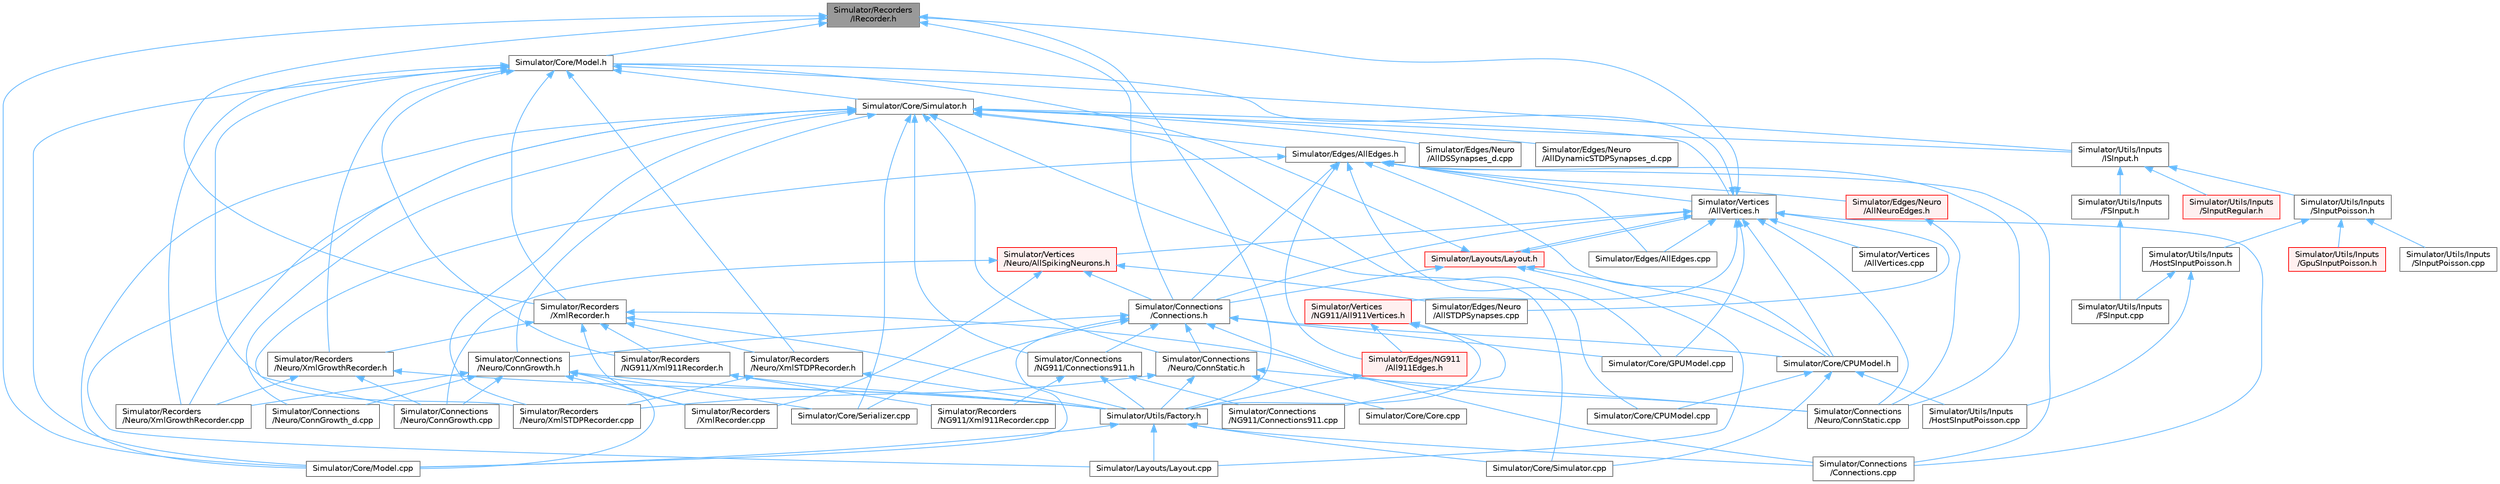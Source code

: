 digraph "Simulator/Recorders/IRecorder.h"
{
 // LATEX_PDF_SIZE
  bgcolor="transparent";
  edge [fontname=Helvetica,fontsize=10,labelfontname=Helvetica,labelfontsize=10];
  node [fontname=Helvetica,fontsize=10,shape=box,height=0.2,width=0.4];
  Node1 [id="Node000001",label="Simulator/Recorders\l/IRecorder.h",height=0.2,width=0.4,color="gray40", fillcolor="grey60", style="filled", fontcolor="black",tooltip="An interface for recording spikes history."];
  Node1 -> Node2 [id="edge1_Node000001_Node000002",dir="back",color="steelblue1",style="solid",tooltip=" "];
  Node2 [id="Node000002",label="Simulator/Connections\l/Connections.h",height=0.2,width=0.4,color="grey40", fillcolor="white", style="filled",URL="$_connections_8h.html",tooltip="The base class of all connections classes."];
  Node2 -> Node3 [id="edge2_Node000002_Node000003",dir="back",color="steelblue1",style="solid",tooltip=" "];
  Node3 [id="Node000003",label="Simulator/Connections\l/Connections.cpp",height=0.2,width=0.4,color="grey40", fillcolor="white", style="filled",URL="$_connections_8cpp.html",tooltip="Methods for creating and updating connections."];
  Node2 -> Node4 [id="edge3_Node000002_Node000004",dir="back",color="steelblue1",style="solid",tooltip=" "];
  Node4 [id="Node000004",label="Simulator/Connections\l/NG911/Connections911.h",height=0.2,width=0.4,color="grey40", fillcolor="white", style="filled",URL="$_connections911_8h.html",tooltip="The model of the static network."];
  Node4 -> Node5 [id="edge4_Node000004_Node000005",dir="back",color="steelblue1",style="solid",tooltip=" "];
  Node5 [id="Node000005",label="Simulator/Connections\l/NG911/Connections911.cpp",height=0.2,width=0.4,color="grey40", fillcolor="white", style="filled",URL="$_connections911_8cpp.html",tooltip="The model of the static network."];
  Node4 -> Node6 [id="edge5_Node000004_Node000006",dir="back",color="steelblue1",style="solid",tooltip=" "];
  Node6 [id="Node000006",label="Simulator/Recorders\l/NG911/Xml911Recorder.cpp",height=0.2,width=0.4,color="grey40", fillcolor="white", style="filled",URL="$_xml911_recorder_8cpp.html",tooltip="Header file for Xml911Recorder.h."];
  Node4 -> Node7 [id="edge6_Node000004_Node000007",dir="back",color="steelblue1",style="solid",tooltip=" "];
  Node7 [id="Node000007",label="Simulator/Utils/Factory.h",height=0.2,width=0.4,color="grey40", fillcolor="white", style="filled",URL="$_factory_8h.html",tooltip="A factory template for creating factory class for any subsystem that requires a factory to create a (..."];
  Node7 -> Node3 [id="edge7_Node000007_Node000003",dir="back",color="steelblue1",style="solid",tooltip=" "];
  Node7 -> Node8 [id="edge8_Node000007_Node000008",dir="back",color="steelblue1",style="solid",tooltip=" "];
  Node8 [id="Node000008",label="Simulator/Core/Model.cpp",height=0.2,width=0.4,color="grey40", fillcolor="white", style="filled",URL="$_model_8cpp.html",tooltip="Implementation of Model for the graph-based networks."];
  Node7 -> Node9 [id="edge9_Node000007_Node000009",dir="back",color="steelblue1",style="solid",tooltip=" "];
  Node9 [id="Node000009",label="Simulator/Core/Simulator.cpp",height=0.2,width=0.4,color="grey40", fillcolor="white", style="filled",URL="$_simulator_8cpp.html",tooltip="Platform independent base class for the Brain Grid simulator. Simulator is a singleton class (a class..."];
  Node7 -> Node10 [id="edge10_Node000007_Node000010",dir="back",color="steelblue1",style="solid",tooltip=" "];
  Node10 [id="Node000010",label="Simulator/Layouts/Layout.cpp",height=0.2,width=0.4,color="grey40", fillcolor="white", style="filled",URL="$_layout_8cpp.html",tooltip="The Layout class defines the layout of neurons in neural networks."];
  Node2 -> Node11 [id="edge11_Node000002_Node000011",dir="back",color="steelblue1",style="solid",tooltip=" "];
  Node11 [id="Node000011",label="Simulator/Connections\l/Neuro/ConnGrowth.h",height=0.2,width=0.4,color="grey40", fillcolor="white", style="filled",URL="$_conn_growth_8h.html",tooltip="The model of the activity-dependent neurite outgrowth."];
  Node11 -> Node12 [id="edge12_Node000011_Node000012",dir="back",color="steelblue1",style="solid",tooltip=" "];
  Node12 [id="Node000012",label="Simulator/Connections\l/Neuro/ConnGrowth.cpp",height=0.2,width=0.4,color="grey40", fillcolor="white", style="filled",URL="$_conn_growth_8cpp.html",tooltip="The model of the activity-dependent neurite outgrowth."];
  Node11 -> Node13 [id="edge13_Node000011_Node000013",dir="back",color="steelblue1",style="solid",tooltip=" "];
  Node13 [id="Node000013",label="Simulator/Connections\l/Neuro/ConnGrowth_d.cpp",height=0.2,width=0.4,color="grey40", fillcolor="white", style="filled",URL="$_conn_growth__d_8cpp.html",tooltip="Update the weights of the Synapses in the simulation."];
  Node11 -> Node8 [id="edge14_Node000011_Node000008",dir="back",color="steelblue1",style="solid",tooltip=" "];
  Node11 -> Node14 [id="edge15_Node000011_Node000014",dir="back",color="steelblue1",style="solid",tooltip=" "];
  Node14 [id="Node000014",label="Simulator/Core/Serializer.cpp",height=0.2,width=0.4,color="grey40", fillcolor="white", style="filled",URL="$_serializer_8cpp.html",tooltip="Handles implementation details of serialization and deserialization of synapses."];
  Node11 -> Node15 [id="edge16_Node000011_Node000015",dir="back",color="steelblue1",style="solid",tooltip=" "];
  Node15 [id="Node000015",label="Simulator/Recorders\l/Neuro/XmlGrowthRecorder.cpp",height=0.2,width=0.4,color="grey40", fillcolor="white", style="filled",URL="$_xml_growth_recorder_8cpp.html",tooltip="An implementation for recording spikes history in an XML file for growth simulations."];
  Node11 -> Node16 [id="edge17_Node000011_Node000016",dir="back",color="steelblue1",style="solid",tooltip=" "];
  Node16 [id="Node000016",label="Simulator/Recorders\l/XmlRecorder.cpp",height=0.2,width=0.4,color="grey40", fillcolor="white", style="filled",URL="$_xml_recorder_8cpp.html",tooltip="An implementation for recording spikes history on xml file."];
  Node11 -> Node7 [id="edge18_Node000011_Node000007",dir="back",color="steelblue1",style="solid",tooltip=" "];
  Node2 -> Node17 [id="edge19_Node000002_Node000017",dir="back",color="steelblue1",style="solid",tooltip=" "];
  Node17 [id="Node000017",label="Simulator/Connections\l/Neuro/ConnStatic.h",height=0.2,width=0.4,color="grey40", fillcolor="white", style="filled",URL="$_conn_static_8h.html",tooltip="The model of the small world network."];
  Node17 -> Node18 [id="edge20_Node000017_Node000018",dir="back",color="steelblue1",style="solid",tooltip=" "];
  Node18 [id="Node000018",label="Simulator/Connections\l/Neuro/ConnStatic.cpp",height=0.2,width=0.4,color="grey40", fillcolor="white", style="filled",URL="$_conn_static_8cpp.html",tooltip="The model of the small world network."];
  Node17 -> Node19 [id="edge21_Node000017_Node000019",dir="back",color="steelblue1",style="solid",tooltip=" "];
  Node19 [id="Node000019",label="Simulator/Core/Core.cpp",height=0.2,width=0.4,color="grey40", fillcolor="white", style="filled",URL="$_core_8cpp.html",tooltip="Orchestrates most functionality in the simulation."];
  Node17 -> Node20 [id="edge22_Node000017_Node000020",dir="back",color="steelblue1",style="solid",tooltip=" "];
  Node20 [id="Node000020",label="Simulator/Recorders\l/Neuro/XmlSTDPRecorder.cpp",height=0.2,width=0.4,color="grey40", fillcolor="white", style="filled",URL="$_xml_s_t_d_p_recorder_8cpp_source.html",tooltip=" "];
  Node17 -> Node7 [id="edge23_Node000017_Node000007",dir="back",color="steelblue1",style="solid",tooltip=" "];
  Node2 -> Node21 [id="edge24_Node000002_Node000021",dir="back",color="steelblue1",style="solid",tooltip=" "];
  Node21 [id="Node000021",label="Simulator/Core/CPUModel.h",height=0.2,width=0.4,color="grey40", fillcolor="white", style="filled",URL="$_c_p_u_model_8h.html",tooltip="Implementation of Model for execution on CPU (single core)."];
  Node21 -> Node22 [id="edge25_Node000021_Node000022",dir="back",color="steelblue1",style="solid",tooltip=" "];
  Node22 [id="Node000022",label="Simulator/Core/CPUModel.cpp",height=0.2,width=0.4,color="grey40", fillcolor="white", style="filled",URL="$_c_p_u_model_8cpp.html",tooltip="Implementation of Model for graph-based networks."];
  Node21 -> Node9 [id="edge26_Node000021_Node000009",dir="back",color="steelblue1",style="solid",tooltip=" "];
  Node21 -> Node23 [id="edge27_Node000021_Node000023",dir="back",color="steelblue1",style="solid",tooltip=" "];
  Node23 [id="Node000023",label="Simulator/Utils/Inputs\l/HostSInputPoisson.cpp",height=0.2,width=0.4,color="grey40", fillcolor="white", style="filled",URL="$_host_s_input_poisson_8cpp.html",tooltip="A class that performs stimulus input (implementation Poisson)."];
  Node2 -> Node24 [id="edge28_Node000002_Node000024",dir="back",color="steelblue1",style="solid",tooltip=" "];
  Node24 [id="Node000024",label="Simulator/Core/GPUModel.cpp",height=0.2,width=0.4,color="grey40", fillcolor="white", style="filled",URL="$_g_p_u_model_8cpp.html",tooltip="Implementation of Model for the spiking neural networks."];
  Node2 -> Node8 [id="edge29_Node000002_Node000008",dir="back",color="steelblue1",style="solid",tooltip=" "];
  Node2 -> Node14 [id="edge30_Node000002_Node000014",dir="back",color="steelblue1",style="solid",tooltip=" "];
  Node1 -> Node8 [id="edge31_Node000001_Node000008",dir="back",color="steelblue1",style="solid",tooltip=" "];
  Node1 -> Node25 [id="edge32_Node000001_Node000025",dir="back",color="steelblue1",style="solid",tooltip=" "];
  Node25 [id="Node000025",label="Simulator/Core/Model.h",height=0.2,width=0.4,color="grey40", fillcolor="white", style="filled",URL="$_model_8h.html",tooltip="Implementation of Model for graph-based networks."];
  Node25 -> Node8 [id="edge33_Node000025_Node000008",dir="back",color="steelblue1",style="solid",tooltip=" "];
  Node25 -> Node26 [id="edge34_Node000025_Node000026",dir="back",color="steelblue1",style="solid",tooltip=" "];
  Node26 [id="Node000026",label="Simulator/Core/Simulator.h",height=0.2,width=0.4,color="grey40", fillcolor="white", style="filled",URL="$_simulator_8h.html",tooltip="Platform independent base class for the Brain Grid simulator. Simulator is a singleton class (a class..."];
  Node26 -> Node4 [id="edge35_Node000026_Node000004",dir="back",color="steelblue1",style="solid",tooltip=" "];
  Node26 -> Node11 [id="edge36_Node000026_Node000011",dir="back",color="steelblue1",style="solid",tooltip=" "];
  Node26 -> Node13 [id="edge37_Node000026_Node000013",dir="back",color="steelblue1",style="solid",tooltip=" "];
  Node26 -> Node17 [id="edge38_Node000026_Node000017",dir="back",color="steelblue1",style="solid",tooltip=" "];
  Node26 -> Node22 [id="edge39_Node000026_Node000022",dir="back",color="steelblue1",style="solid",tooltip=" "];
  Node26 -> Node8 [id="edge40_Node000026_Node000008",dir="back",color="steelblue1",style="solid",tooltip=" "];
  Node26 -> Node14 [id="edge41_Node000026_Node000014",dir="back",color="steelblue1",style="solid",tooltip=" "];
  Node26 -> Node9 [id="edge42_Node000026_Node000009",dir="back",color="steelblue1",style="solid",tooltip=" "];
  Node26 -> Node27 [id="edge43_Node000026_Node000027",dir="back",color="steelblue1",style="solid",tooltip=" "];
  Node27 [id="Node000027",label="Simulator/Edges/AllEdges.h",height=0.2,width=0.4,color="grey40", fillcolor="white", style="filled",URL="$_all_edges_8h.html",tooltip="An interface and top level implementation for edge classes."];
  Node27 -> Node3 [id="edge44_Node000027_Node000003",dir="back",color="steelblue1",style="solid",tooltip=" "];
  Node27 -> Node2 [id="edge45_Node000027_Node000002",dir="back",color="steelblue1",style="solid",tooltip=" "];
  Node27 -> Node12 [id="edge46_Node000027_Node000012",dir="back",color="steelblue1",style="solid",tooltip=" "];
  Node27 -> Node18 [id="edge47_Node000027_Node000018",dir="back",color="steelblue1",style="solid",tooltip=" "];
  Node27 -> Node21 [id="edge48_Node000027_Node000021",dir="back",color="steelblue1",style="solid",tooltip=" "];
  Node27 -> Node24 [id="edge49_Node000027_Node000024",dir="back",color="steelblue1",style="solid",tooltip=" "];
  Node27 -> Node28 [id="edge50_Node000027_Node000028",dir="back",color="steelblue1",style="solid",tooltip=" "];
  Node28 [id="Node000028",label="Simulator/Edges/AllEdges.cpp",height=0.2,width=0.4,color="grey40", fillcolor="white", style="filled",URL="$_all_edges_8cpp.html",tooltip="A container of all edge data."];
  Node27 -> Node29 [id="edge51_Node000027_Node000029",dir="back",color="steelblue1",style="solid",tooltip=" "];
  Node29 [id="Node000029",label="Simulator/Edges/NG911\l/All911Edges.h",height=0.2,width=0.4,color="red", fillcolor="#FFF0F0", style="filled",URL="$_all911_edges_8h.html",tooltip="A container of all 911 edge data."];
  Node29 -> Node7 [id="edge52_Node000029_Node000007",dir="back",color="steelblue1",style="solid",tooltip=" "];
  Node27 -> Node32 [id="edge53_Node000027_Node000032",dir="back",color="steelblue1",style="solid",tooltip=" "];
  Node32 [id="Node000032",label="Simulator/Edges/Neuro\l/AllNeuroEdges.h",height=0.2,width=0.4,color="red", fillcolor="#FFF0F0", style="filled",URL="$_all_neuro_edges_8h.html",tooltip="A container of all edge data."];
  Node32 -> Node18 [id="edge54_Node000032_Node000018",dir="back",color="steelblue1",style="solid",tooltip=" "];
  Node27 -> Node70 [id="edge55_Node000027_Node000070",dir="back",color="steelblue1",style="solid",tooltip=" "];
  Node70 [id="Node000070",label="Simulator/Vertices\l/AllVertices.h",height=0.2,width=0.4,color="grey40", fillcolor="white", style="filled",URL="$_all_vertices_8h.html",tooltip="A container of the base class of all vertex data."];
  Node70 -> Node3 [id="edge56_Node000070_Node000003",dir="back",color="steelblue1",style="solid",tooltip=" "];
  Node70 -> Node2 [id="edge57_Node000070_Node000002",dir="back",color="steelblue1",style="solid",tooltip=" "];
  Node70 -> Node18 [id="edge58_Node000070_Node000018",dir="back",color="steelblue1",style="solid",tooltip=" "];
  Node70 -> Node21 [id="edge59_Node000070_Node000021",dir="back",color="steelblue1",style="solid",tooltip=" "];
  Node70 -> Node24 [id="edge60_Node000070_Node000024",dir="back",color="steelblue1",style="solid",tooltip=" "];
  Node70 -> Node25 [id="edge61_Node000070_Node000025",dir="back",color="steelblue1",style="solid",tooltip=" "];
  Node70 -> Node28 [id="edge62_Node000070_Node000028",dir="back",color="steelblue1",style="solid",tooltip=" "];
  Node70 -> Node57 [id="edge63_Node000070_Node000057",dir="back",color="steelblue1",style="solid",tooltip=" "];
  Node57 [id="Node000057",label="Simulator/Edges/Neuro\l/AllSTDPSynapses.cpp",height=0.2,width=0.4,color="grey40", fillcolor="white", style="filled",URL="$_all_s_t_d_p_synapses_8cpp.html",tooltip="A container of all STDP synapse data."];
  Node70 -> Node71 [id="edge64_Node000070_Node000071",dir="back",color="steelblue1",style="solid",tooltip=" "];
  Node71 [id="Node000071",label="Simulator/Layouts/Layout.h",height=0.2,width=0.4,color="red", fillcolor="#FFF0F0", style="filled",URL="$_layout_8h.html",tooltip="The Layout class defines the layout of neurons in neural networks."];
  Node71 -> Node2 [id="edge65_Node000071_Node000002",dir="back",color="steelblue1",style="solid",tooltip=" "];
  Node71 -> Node21 [id="edge66_Node000071_Node000021",dir="back",color="steelblue1",style="solid",tooltip=" "];
  Node71 -> Node25 [id="edge67_Node000071_Node000025",dir="back",color="steelblue1",style="solid",tooltip=" "];
  Node71 -> Node10 [id="edge68_Node000071_Node000010",dir="back",color="steelblue1",style="solid",tooltip=" "];
  Node71 -> Node70 [id="edge69_Node000071_Node000070",dir="back",color="steelblue1",style="solid",tooltip=" "];
  Node70 -> Node1 [id="edge70_Node000070_Node000001",dir="back",color="steelblue1",style="solid",tooltip=" "];
  Node70 -> Node78 [id="edge71_Node000070_Node000078",dir="back",color="steelblue1",style="solid",tooltip=" "];
  Node78 [id="Node000078",label="Simulator/Vertices\l/AllVertices.cpp",height=0.2,width=0.4,color="grey40", fillcolor="white", style="filled",URL="$_all_vertices_8cpp.html",tooltip="A container of the base class of all vertex data."];
  Node70 -> Node79 [id="edge72_Node000070_Node000079",dir="back",color="steelblue1",style="solid",tooltip=" "];
  Node79 [id="Node000079",label="Simulator/Vertices\l/NG911/All911Vertices.h",height=0.2,width=0.4,color="red", fillcolor="#FFF0F0", style="filled",URL="$_all911_vertices_8h.html",tooltip="A container of all 911 vertex data."];
  Node79 -> Node5 [id="edge73_Node000079_Node000005",dir="back",color="steelblue1",style="solid",tooltip=" "];
  Node79 -> Node29 [id="edge74_Node000079_Node000029",dir="back",color="steelblue1",style="solid",tooltip=" "];
  Node79 -> Node7 [id="edge75_Node000079_Node000007",dir="back",color="steelblue1",style="solid",tooltip=" "];
  Node70 -> Node62 [id="edge76_Node000070_Node000062",dir="back",color="steelblue1",style="solid",tooltip=" "];
  Node62 [id="Node000062",label="Simulator/Vertices\l/Neuro/AllSpikingNeurons.h",height=0.2,width=0.4,color="red", fillcolor="#FFF0F0", style="filled",URL="$_all_spiking_neurons_8h.html",tooltip="A container of all spiking neuron data."];
  Node62 -> Node2 [id="edge77_Node000062_Node000002",dir="back",color="steelblue1",style="solid",tooltip=" "];
  Node62 -> Node12 [id="edge78_Node000062_Node000012",dir="back",color="steelblue1",style="solid",tooltip=" "];
  Node62 -> Node57 [id="edge79_Node000062_Node000057",dir="back",color="steelblue1",style="solid",tooltip=" "];
  Node62 -> Node16 [id="edge80_Node000062_Node000016",dir="back",color="steelblue1",style="solid",tooltip=" "];
  Node26 -> Node36 [id="edge81_Node000026_Node000036",dir="back",color="steelblue1",style="solid",tooltip=" "];
  Node36 [id="Node000036",label="Simulator/Edges/Neuro\l/AllDSSynapses_d.cpp",height=0.2,width=0.4,color="grey40", fillcolor="white", style="filled",URL="$_all_d_s_synapses__d_8cpp.html",tooltip="A container of all DS synapse data."];
  Node26 -> Node43 [id="edge82_Node000026_Node000043",dir="back",color="steelblue1",style="solid",tooltip=" "];
  Node43 [id="Node000043",label="Simulator/Edges/Neuro\l/AllDynamicSTDPSynapses_d.cpp",height=0.2,width=0.4,color="grey40", fillcolor="white", style="filled",URL="$_all_dynamic_s_t_d_p_synapses__d_8cpp.html",tooltip="A container of all dynamic STDP synapse data."];
  Node26 -> Node10 [id="edge83_Node000026_Node000010",dir="back",color="steelblue1",style="solid",tooltip=" "];
  Node26 -> Node15 [id="edge84_Node000026_Node000015",dir="back",color="steelblue1",style="solid",tooltip=" "];
  Node26 -> Node20 [id="edge85_Node000026_Node000020",dir="back",color="steelblue1",style="solid",tooltip=" "];
  Node26 -> Node80 [id="edge86_Node000026_Node000080",dir="back",color="steelblue1",style="solid",tooltip=" "];
  Node80 [id="Node000080",label="Simulator/Utils/Inputs\l/ISInput.h",height=0.2,width=0.4,color="grey40", fillcolor="white", style="filled",URL="$_i_s_input_8h.html",tooltip="An interface for stimulus input classes."];
  Node80 -> Node81 [id="edge87_Node000080_Node000081",dir="back",color="steelblue1",style="solid",tooltip=" "];
  Node81 [id="Node000081",label="Simulator/Utils/Inputs\l/FSInput.h",height=0.2,width=0.4,color="grey40", fillcolor="white", style="filled",URL="$_f_s_input_8h.html",tooltip="A factoy class for stimulus input classes."];
  Node81 -> Node53 [id="edge88_Node000081_Node000053",dir="back",color="steelblue1",style="solid",tooltip=" "];
  Node53 [id="Node000053",label="Simulator/Utils/Inputs\l/FSInput.cpp",height=0.2,width=0.4,color="grey40", fillcolor="white", style="filled",URL="$_f_s_input_8cpp.html",tooltip="A factoy class that creates an instance of stimulus input object."];
  Node80 -> Node51 [id="edge89_Node000080_Node000051",dir="back",color="steelblue1",style="solid",tooltip=" "];
  Node51 [id="Node000051",label="Simulator/Utils/Inputs\l/SInputPoisson.h",height=0.2,width=0.4,color="grey40", fillcolor="white", style="filled",URL="$_s_input_poisson_8h.html",tooltip="A class that performs stimulus input (implementation Poisson)."];
  Node51 -> Node38 [id="edge90_Node000051_Node000038",dir="back",color="steelblue1",style="solid",tooltip=" "];
  Node38 [id="Node000038",label="Simulator/Utils/Inputs\l/GpuSInputPoisson.h",height=0.2,width=0.4,color="red", fillcolor="#FFF0F0", style="filled",URL="$_gpu_s_input_poisson_8h.html",tooltip="A class that performs stimulus input (implementation Poisson on GPU)."];
  Node51 -> Node52 [id="edge91_Node000051_Node000052",dir="back",color="steelblue1",style="solid",tooltip=" "];
  Node52 [id="Node000052",label="Simulator/Utils/Inputs\l/HostSInputPoisson.h",height=0.2,width=0.4,color="grey40", fillcolor="white", style="filled",URL="$_host_s_input_poisson_8h.html",tooltip="A class that performs stimulus input (implementation Poisson)."];
  Node52 -> Node53 [id="edge92_Node000052_Node000053",dir="back",color="steelblue1",style="solid",tooltip=" "];
  Node52 -> Node23 [id="edge93_Node000052_Node000023",dir="back",color="steelblue1",style="solid",tooltip=" "];
  Node51 -> Node50 [id="edge94_Node000051_Node000050",dir="back",color="steelblue1",style="solid",tooltip=" "];
  Node50 [id="Node000050",label="Simulator/Utils/Inputs\l/SInputPoisson.cpp",height=0.2,width=0.4,color="grey40", fillcolor="white", style="filled",URL="$_s_input_poisson_8cpp.html",tooltip="A class that performs stimulus input (implementation Poisson)."];
  Node80 -> Node82 [id="edge95_Node000080_Node000082",dir="back",color="steelblue1",style="solid",tooltip=" "];
  Node82 [id="Node000082",label="Simulator/Utils/Inputs\l/SInputRegular.h",height=0.2,width=0.4,color="red", fillcolor="#FFF0F0", style="filled",URL="$_s_input_regular_8h.html",tooltip="A class that performs stimulus input (implementation Regular)."];
  Node26 -> Node70 [id="edge96_Node000026_Node000070",dir="back",color="steelblue1",style="solid",tooltip=" "];
  Node25 -> Node88 [id="edge97_Node000025_Node000088",dir="back",color="steelblue1",style="solid",tooltip=" "];
  Node88 [id="Node000088",label="Simulator/Recorders\l/NG911/Xml911Recorder.h",height=0.2,width=0.4,color="grey40", fillcolor="white", style="filled",URL="$_xml911_recorder_8h.html",tooltip="Header file for Xml911Recorder.h."];
  Node88 -> Node6 [id="edge98_Node000088_Node000006",dir="back",color="steelblue1",style="solid",tooltip=" "];
  Node88 -> Node7 [id="edge99_Node000088_Node000007",dir="back",color="steelblue1",style="solid",tooltip=" "];
  Node25 -> Node15 [id="edge100_Node000025_Node000015",dir="back",color="steelblue1",style="solid",tooltip=" "];
  Node25 -> Node89 [id="edge101_Node000025_Node000089",dir="back",color="steelblue1",style="solid",tooltip=" "];
  Node89 [id="Node000089",label="Simulator/Recorders\l/Neuro/XmlGrowthRecorder.h",height=0.2,width=0.4,color="grey40", fillcolor="white", style="filled",URL="$_xml_growth_recorder_8h.html",tooltip="Header file for XmlGrowthRecorder.h."];
  Node89 -> Node12 [id="edge102_Node000089_Node000012",dir="back",color="steelblue1",style="solid",tooltip=" "];
  Node89 -> Node15 [id="edge103_Node000089_Node000015",dir="back",color="steelblue1",style="solid",tooltip=" "];
  Node89 -> Node7 [id="edge104_Node000089_Node000007",dir="back",color="steelblue1",style="solid",tooltip=" "];
  Node25 -> Node20 [id="edge105_Node000025_Node000020",dir="back",color="steelblue1",style="solid",tooltip=" "];
  Node25 -> Node90 [id="edge106_Node000025_Node000090",dir="back",color="steelblue1",style="solid",tooltip=" "];
  Node90 [id="Node000090",label="Simulator/Recorders\l/Neuro/XmlSTDPRecorder.h",height=0.2,width=0.4,color="grey40", fillcolor="white", style="filled",URL="$_xml_s_t_d_p_recorder_8h.html",tooltip="An implementation for recording spikes history in an XML file for spike timining dependent plasticity..."];
  Node90 -> Node20 [id="edge107_Node000090_Node000020",dir="back",color="steelblue1",style="solid",tooltip=" "];
  Node90 -> Node7 [id="edge108_Node000090_Node000007",dir="back",color="steelblue1",style="solid",tooltip=" "];
  Node25 -> Node91 [id="edge109_Node000025_Node000091",dir="back",color="steelblue1",style="solid",tooltip=" "];
  Node91 [id="Node000091",label="Simulator/Recorders\l/XmlRecorder.h",height=0.2,width=0.4,color="grey40", fillcolor="white", style="filled",URL="$_xml_recorder_8h.html",tooltip="An implementation for recording spikes history on xml file."];
  Node91 -> Node18 [id="edge110_Node000091_Node000018",dir="back",color="steelblue1",style="solid",tooltip=" "];
  Node91 -> Node88 [id="edge111_Node000091_Node000088",dir="back",color="steelblue1",style="solid",tooltip=" "];
  Node91 -> Node89 [id="edge112_Node000091_Node000089",dir="back",color="steelblue1",style="solid",tooltip=" "];
  Node91 -> Node90 [id="edge113_Node000091_Node000090",dir="back",color="steelblue1",style="solid",tooltip=" "];
  Node91 -> Node16 [id="edge114_Node000091_Node000016",dir="back",color="steelblue1",style="solid",tooltip=" "];
  Node91 -> Node7 [id="edge115_Node000091_Node000007",dir="back",color="steelblue1",style="solid",tooltip=" "];
  Node25 -> Node80 [id="edge116_Node000025_Node000080",dir="back",color="steelblue1",style="solid",tooltip=" "];
  Node1 -> Node91 [id="edge117_Node000001_Node000091",dir="back",color="steelblue1",style="solid",tooltip=" "];
  Node1 -> Node7 [id="edge118_Node000001_Node000007",dir="back",color="steelblue1",style="solid",tooltip=" "];
}
